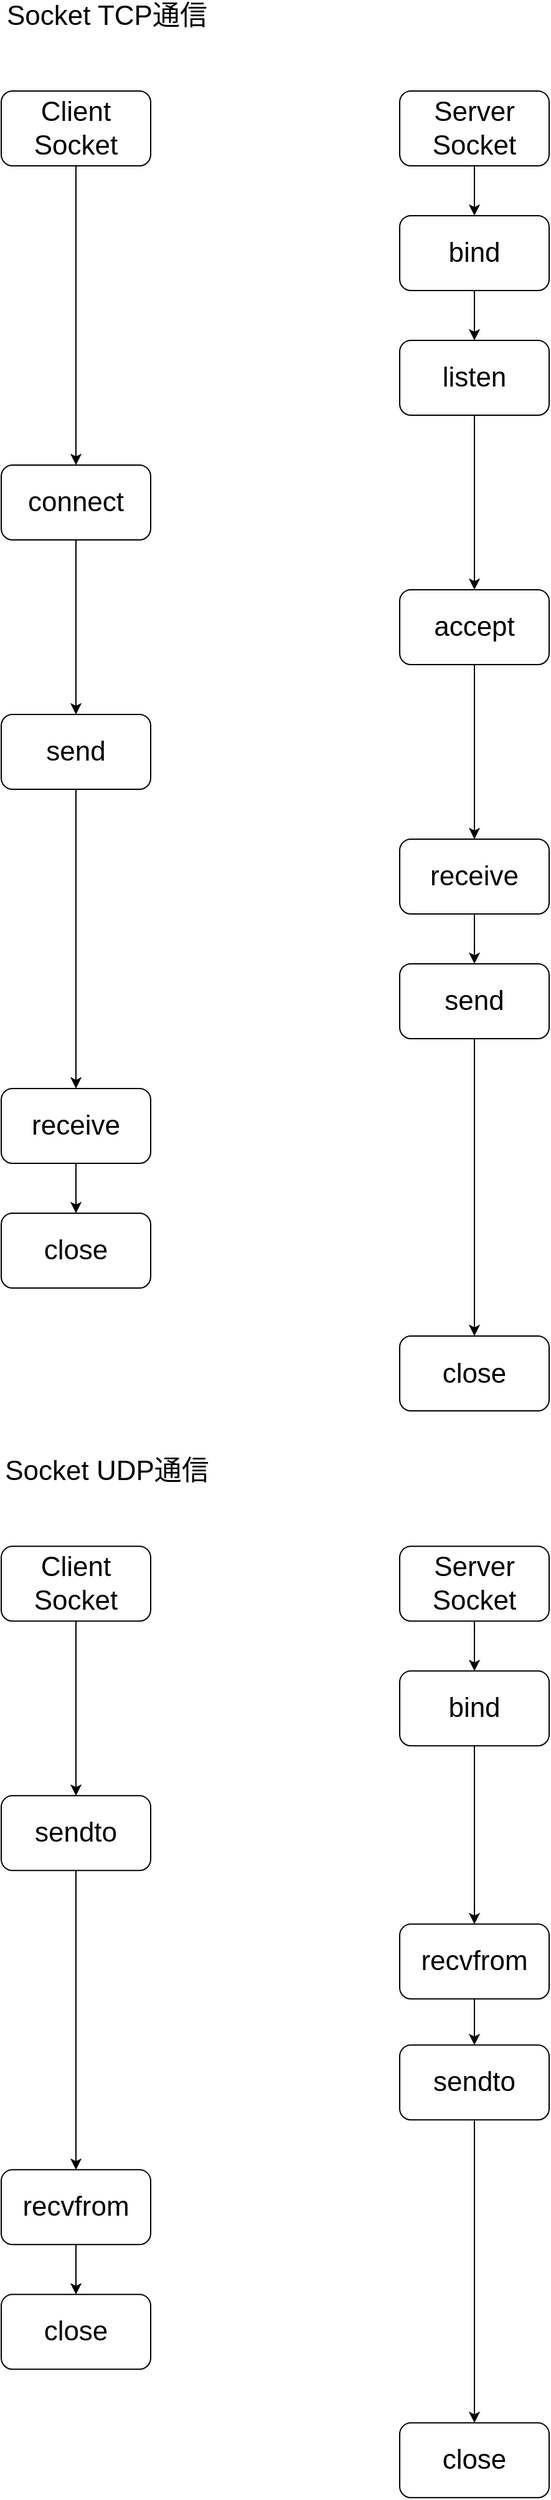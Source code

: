 <mxfile version="11.1.1" type="device"><diagram id="OQmkAWmZv4EoORCn7Kgk" name="第 1 页"><mxGraphModel dx="3103" dy="2337" grid="1" gridSize="10" guides="1" tooltips="1" connect="1" arrows="1" fold="1" page="1" pageScale="1" pageWidth="827" pageHeight="1169" math="0" shadow="0"><root><mxCell id="0"/><mxCell id="1" parent="0"/><mxCell id="034hfohqwRuUzP_PbS5h-14" style="edgeStyle=orthogonalEdgeStyle;rounded=0;orthogonalLoop=1;jettySize=auto;html=1;exitX=0.5;exitY=1;exitDx=0;exitDy=0;fontSize=22;" edge="1" parent="1" source="034hfohqwRuUzP_PbS5h-1" target="034hfohqwRuUzP_PbS5h-6"><mxGeometry relative="1" as="geometry"/></mxCell><mxCell id="034hfohqwRuUzP_PbS5h-1" value="Client Socket" style="rounded=1;whiteSpace=wrap;html=1;fontSize=22;" vertex="1" parent="1"><mxGeometry x="120" y="110" width="120" height="60" as="geometry"/></mxCell><mxCell id="034hfohqwRuUzP_PbS5h-18" style="edgeStyle=orthogonalEdgeStyle;rounded=0;orthogonalLoop=1;jettySize=auto;html=1;exitX=0.5;exitY=1;exitDx=0;exitDy=0;fontSize=22;" edge="1" parent="1" source="034hfohqwRuUzP_PbS5h-3" target="034hfohqwRuUzP_PbS5h-4"><mxGeometry relative="1" as="geometry"/></mxCell><mxCell id="034hfohqwRuUzP_PbS5h-3" value="Server Socket" style="rounded=1;whiteSpace=wrap;html=1;fontSize=22;" vertex="1" parent="1"><mxGeometry x="440" y="110" width="120" height="60" as="geometry"/></mxCell><mxCell id="034hfohqwRuUzP_PbS5h-19" style="edgeStyle=orthogonalEdgeStyle;rounded=0;orthogonalLoop=1;jettySize=auto;html=1;exitX=0.5;exitY=1;exitDx=0;exitDy=0;fontSize=22;" edge="1" parent="1" source="034hfohqwRuUzP_PbS5h-4" target="034hfohqwRuUzP_PbS5h-5"><mxGeometry relative="1" as="geometry"/></mxCell><mxCell id="034hfohqwRuUzP_PbS5h-4" value="bind" style="rounded=1;whiteSpace=wrap;html=1;fontSize=22;" vertex="1" parent="1"><mxGeometry x="440" y="210" width="120" height="60" as="geometry"/></mxCell><mxCell id="034hfohqwRuUzP_PbS5h-20" style="edgeStyle=orthogonalEdgeStyle;rounded=0;orthogonalLoop=1;jettySize=auto;html=1;exitX=0.5;exitY=1;exitDx=0;exitDy=0;entryX=0.5;entryY=0;entryDx=0;entryDy=0;fontSize=22;" edge="1" parent="1" source="034hfohqwRuUzP_PbS5h-5" target="034hfohqwRuUzP_PbS5h-7"><mxGeometry relative="1" as="geometry"/></mxCell><mxCell id="034hfohqwRuUzP_PbS5h-5" value="listen" style="rounded=1;whiteSpace=wrap;html=1;fontSize=22;" vertex="1" parent="1"><mxGeometry x="440" y="310" width="120" height="60" as="geometry"/></mxCell><mxCell id="034hfohqwRuUzP_PbS5h-15" style="edgeStyle=orthogonalEdgeStyle;rounded=0;orthogonalLoop=1;jettySize=auto;html=1;exitX=0.5;exitY=1;exitDx=0;exitDy=0;fontSize=22;" edge="1" parent="1" source="034hfohqwRuUzP_PbS5h-6" target="034hfohqwRuUzP_PbS5h-8"><mxGeometry relative="1" as="geometry"/></mxCell><mxCell id="034hfohqwRuUzP_PbS5h-6" value="connect" style="rounded=1;whiteSpace=wrap;html=1;fontSize=22;" vertex="1" parent="1"><mxGeometry x="120" y="410" width="120" height="60" as="geometry"/></mxCell><mxCell id="034hfohqwRuUzP_PbS5h-21" style="edgeStyle=orthogonalEdgeStyle;rounded=0;orthogonalLoop=1;jettySize=auto;html=1;exitX=0.5;exitY=1;exitDx=0;exitDy=0;fontSize=22;" edge="1" parent="1" source="034hfohqwRuUzP_PbS5h-7" target="034hfohqwRuUzP_PbS5h-9"><mxGeometry relative="1" as="geometry"/></mxCell><mxCell id="034hfohqwRuUzP_PbS5h-7" value="accept" style="rounded=1;whiteSpace=wrap;html=1;fontSize=22;" vertex="1" parent="1"><mxGeometry x="440" y="510" width="120" height="60" as="geometry"/></mxCell><mxCell id="034hfohqwRuUzP_PbS5h-16" style="edgeStyle=orthogonalEdgeStyle;rounded=0;orthogonalLoop=1;jettySize=auto;html=1;exitX=0.5;exitY=1;exitDx=0;exitDy=0;fontSize=22;" edge="1" parent="1" source="034hfohqwRuUzP_PbS5h-8" target="034hfohqwRuUzP_PbS5h-11"><mxGeometry relative="1" as="geometry"/></mxCell><mxCell id="034hfohqwRuUzP_PbS5h-8" value="send" style="rounded=1;whiteSpace=wrap;html=1;fontSize=22;" vertex="1" parent="1"><mxGeometry x="120" y="610" width="120" height="60" as="geometry"/></mxCell><mxCell id="034hfohqwRuUzP_PbS5h-22" style="edgeStyle=orthogonalEdgeStyle;rounded=0;orthogonalLoop=1;jettySize=auto;html=1;exitX=0.5;exitY=1;exitDx=0;exitDy=0;fontSize=22;" edge="1" parent="1" source="034hfohqwRuUzP_PbS5h-9" target="034hfohqwRuUzP_PbS5h-10"><mxGeometry relative="1" as="geometry"/></mxCell><mxCell id="034hfohqwRuUzP_PbS5h-9" value="receive" style="rounded=1;whiteSpace=wrap;html=1;fontSize=22;" vertex="1" parent="1"><mxGeometry x="440" y="710" width="120" height="60" as="geometry"/></mxCell><mxCell id="034hfohqwRuUzP_PbS5h-23" style="edgeStyle=orthogonalEdgeStyle;rounded=0;orthogonalLoop=1;jettySize=auto;html=1;exitX=0.5;exitY=1;exitDx=0;exitDy=0;fontSize=22;" edge="1" parent="1" source="034hfohqwRuUzP_PbS5h-10" target="034hfohqwRuUzP_PbS5h-13"><mxGeometry relative="1" as="geometry"/></mxCell><mxCell id="034hfohqwRuUzP_PbS5h-10" value="send" style="rounded=1;whiteSpace=wrap;html=1;fontSize=22;" vertex="1" parent="1"><mxGeometry x="440" y="810" width="120" height="60" as="geometry"/></mxCell><mxCell id="034hfohqwRuUzP_PbS5h-17" style="edgeStyle=orthogonalEdgeStyle;rounded=0;orthogonalLoop=1;jettySize=auto;html=1;exitX=0.5;exitY=1;exitDx=0;exitDy=0;fontSize=22;" edge="1" parent="1" source="034hfohqwRuUzP_PbS5h-11" target="034hfohqwRuUzP_PbS5h-12"><mxGeometry relative="1" as="geometry"/></mxCell><mxCell id="034hfohqwRuUzP_PbS5h-11" value="receive" style="rounded=1;whiteSpace=wrap;html=1;fontSize=22;" vertex="1" parent="1"><mxGeometry x="120" y="910" width="120" height="60" as="geometry"/></mxCell><mxCell id="034hfohqwRuUzP_PbS5h-12" value="close" style="rounded=1;whiteSpace=wrap;html=1;fontSize=22;" vertex="1" parent="1"><mxGeometry x="120" y="1010" width="120" height="60" as="geometry"/></mxCell><mxCell id="034hfohqwRuUzP_PbS5h-13" value="close" style="rounded=1;whiteSpace=wrap;html=1;fontSize=22;" vertex="1" parent="1"><mxGeometry x="440" y="1108.5" width="120" height="60" as="geometry"/></mxCell><mxCell id="034hfohqwRuUzP_PbS5h-24" value="Socket TCP通信" style="text;html=1;strokeColor=none;fillColor=none;align=center;verticalAlign=middle;whiteSpace=wrap;rounded=0;fontSize=22;" vertex="1" parent="1"><mxGeometry x="120" y="40" width="170" height="20" as="geometry"/></mxCell><mxCell id="034hfohqwRuUzP_PbS5h-25" style="edgeStyle=orthogonalEdgeStyle;rounded=0;orthogonalLoop=1;jettySize=auto;html=1;exitX=0.5;exitY=1;exitDx=0;exitDy=0;fontSize=22;" edge="1" source="034hfohqwRuUzP_PbS5h-26" target="034hfohqwRuUzP_PbS5h-34" parent="1"><mxGeometry relative="1" as="geometry"/></mxCell><mxCell id="034hfohqwRuUzP_PbS5h-26" value="Client Socket" style="rounded=1;whiteSpace=wrap;html=1;fontSize=22;" vertex="1" parent="1"><mxGeometry x="120" y="1277.176" width="120" height="60" as="geometry"/></mxCell><mxCell id="034hfohqwRuUzP_PbS5h-27" style="edgeStyle=orthogonalEdgeStyle;rounded=0;orthogonalLoop=1;jettySize=auto;html=1;exitX=0.5;exitY=1;exitDx=0;exitDy=0;fontSize=22;" edge="1" source="034hfohqwRuUzP_PbS5h-28" target="034hfohqwRuUzP_PbS5h-30" parent="1"><mxGeometry relative="1" as="geometry"/></mxCell><mxCell id="034hfohqwRuUzP_PbS5h-28" value="Server Socket" style="rounded=1;whiteSpace=wrap;html=1;fontSize=22;" vertex="1" parent="1"><mxGeometry x="440" y="1277.176" width="120" height="60" as="geometry"/></mxCell><mxCell id="034hfohqwRuUzP_PbS5h-29" style="edgeStyle=orthogonalEdgeStyle;rounded=0;orthogonalLoop=1;jettySize=auto;html=1;exitX=0.5;exitY=1;exitDx=0;exitDy=0;fontSize=22;" edge="1" source="034hfohqwRuUzP_PbS5h-30" target="034hfohqwRuUzP_PbS5h-32" parent="1"><mxGeometry relative="1" as="geometry"/></mxCell><mxCell id="034hfohqwRuUzP_PbS5h-30" value="bind" style="rounded=1;whiteSpace=wrap;html=1;fontSize=22;" vertex="1" parent="1"><mxGeometry x="440" y="1377.176" width="120" height="60" as="geometry"/></mxCell><mxCell id="034hfohqwRuUzP_PbS5h-31" style="edgeStyle=orthogonalEdgeStyle;rounded=0;orthogonalLoop=1;jettySize=auto;html=1;exitX=0.5;exitY=1;exitDx=0;exitDy=0;entryX=0.5;entryY=0;entryDx=0;entryDy=0;fontSize=22;" edge="1" source="034hfohqwRuUzP_PbS5h-32" target="034hfohqwRuUzP_PbS5h-36" parent="1"><mxGeometry relative="1" as="geometry"/></mxCell><mxCell id="034hfohqwRuUzP_PbS5h-32" value="recvfrom" style="rounded=1;whiteSpace=wrap;html=1;fontSize=22;" vertex="1" parent="1"><mxGeometry x="440" y="1580.176" width="120" height="60" as="geometry"/></mxCell><mxCell id="034hfohqwRuUzP_PbS5h-33" style="edgeStyle=orthogonalEdgeStyle;rounded=0;orthogonalLoop=1;jettySize=auto;html=1;exitX=0.5;exitY=1;exitDx=0;exitDy=0;fontSize=22;" edge="1" source="034hfohqwRuUzP_PbS5h-34" target="034hfohqwRuUzP_PbS5h-38" parent="1"><mxGeometry relative="1" as="geometry"/></mxCell><mxCell id="034hfohqwRuUzP_PbS5h-34" value="sendto" style="rounded=1;whiteSpace=wrap;html=1;fontSize=22;" vertex="1" parent="1"><mxGeometry x="120" y="1477.176" width="120" height="60" as="geometry"/></mxCell><mxCell id="034hfohqwRuUzP_PbS5h-35" style="edgeStyle=orthogonalEdgeStyle;rounded=0;orthogonalLoop=1;jettySize=auto;html=1;exitX=0.5;exitY=1;exitDx=0;exitDy=0;fontSize=22;" edge="1" source="034hfohqwRuUzP_PbS5h-36" target="034hfohqwRuUzP_PbS5h-40" parent="1"><mxGeometry relative="1" as="geometry"/></mxCell><mxCell id="034hfohqwRuUzP_PbS5h-36" value="sendto" style="rounded=1;whiteSpace=wrap;html=1;fontSize=22;" vertex="1" parent="1"><mxGeometry x="440" y="1677.176" width="120" height="60" as="geometry"/></mxCell><mxCell id="034hfohqwRuUzP_PbS5h-37" style="edgeStyle=orthogonalEdgeStyle;rounded=0;orthogonalLoop=1;jettySize=auto;html=1;exitX=0.5;exitY=1;exitDx=0;exitDy=0;fontSize=22;entryX=0.5;entryY=0;entryDx=0;entryDy=0;" edge="1" source="034hfohqwRuUzP_PbS5h-38" target="034hfohqwRuUzP_PbS5h-45" parent="1"><mxGeometry relative="1" as="geometry"><mxPoint x="180" y="1960" as="targetPoint"/></mxGeometry></mxCell><mxCell id="034hfohqwRuUzP_PbS5h-38" value="recvfrom" style="rounded=1;whiteSpace=wrap;html=1;fontSize=22;" vertex="1" parent="1"><mxGeometry x="120" y="1777.176" width="120" height="60" as="geometry"/></mxCell><mxCell id="034hfohqwRuUzP_PbS5h-40" value="close" style="rounded=1;whiteSpace=wrap;html=1;fontSize=22;" vertex="1" parent="1"><mxGeometry x="440" y="1980.176" width="120" height="60" as="geometry"/></mxCell><mxCell id="034hfohqwRuUzP_PbS5h-41" style="edgeStyle=orthogonalEdgeStyle;rounded=0;orthogonalLoop=1;jettySize=auto;html=1;exitX=0.5;exitY=1;exitDx=0;exitDy=0;fontSize=22;" edge="1" target="034hfohqwRuUzP_PbS5h-46" parent="1"><mxGeometry relative="1" as="geometry"><mxPoint x="500" y="2037" as="sourcePoint"/></mxGeometry></mxCell><mxCell id="034hfohqwRuUzP_PbS5h-45" value="close" style="rounded=1;whiteSpace=wrap;html=1;fontSize=22;" vertex="1" parent="1"><mxGeometry x="120" y="1877.176" width="120" height="60" as="geometry"/></mxCell><mxCell id="034hfohqwRuUzP_PbS5h-47" value="Socket UDP通信" style="text;html=1;strokeColor=none;fillColor=none;align=center;verticalAlign=middle;whiteSpace=wrap;rounded=0;fontSize=22;" vertex="1" parent="1"><mxGeometry x="120" y="1207.176" width="170" height="20" as="geometry"/></mxCell></root></mxGraphModel></diagram></mxfile>